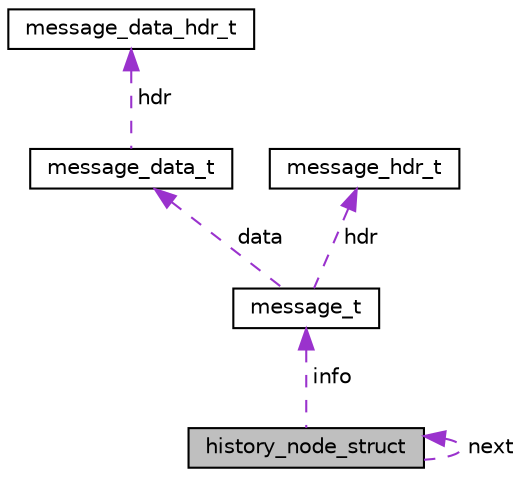 digraph "history_node_struct"
{
  edge [fontname="Helvetica",fontsize="10",labelfontname="Helvetica",labelfontsize="10"];
  node [fontname="Helvetica",fontsize="10",shape=record];
  Node1 [label="history_node_struct",height=0.2,width=0.4,color="black", fillcolor="grey75", style="filled", fontcolor="black"];
  Node2 -> Node1 [dir="back",color="darkorchid3",fontsize="10",style="dashed",label=" info" ,fontname="Helvetica"];
  Node2 [label="message_t",height=0.2,width=0.4,color="black", fillcolor="white", style="filled",URL="$structmessage__t.html"];
  Node3 -> Node2 [dir="back",color="darkorchid3",fontsize="10",style="dashed",label=" data" ,fontname="Helvetica"];
  Node3 [label="message_data_t",height=0.2,width=0.4,color="black", fillcolor="white", style="filled",URL="$structmessage__data__t.html"];
  Node4 -> Node3 [dir="back",color="darkorchid3",fontsize="10",style="dashed",label=" hdr" ,fontname="Helvetica"];
  Node4 [label="message_data_hdr_t",height=0.2,width=0.4,color="black", fillcolor="white", style="filled",URL="$structmessage__data__hdr__t.html"];
  Node5 -> Node2 [dir="back",color="darkorchid3",fontsize="10",style="dashed",label=" hdr" ,fontname="Helvetica"];
  Node5 [label="message_hdr_t",height=0.2,width=0.4,color="black", fillcolor="white", style="filled",URL="$structmessage__hdr__t.html"];
  Node1 -> Node1 [dir="back",color="darkorchid3",fontsize="10",style="dashed",label=" next" ,fontname="Helvetica"];
}
